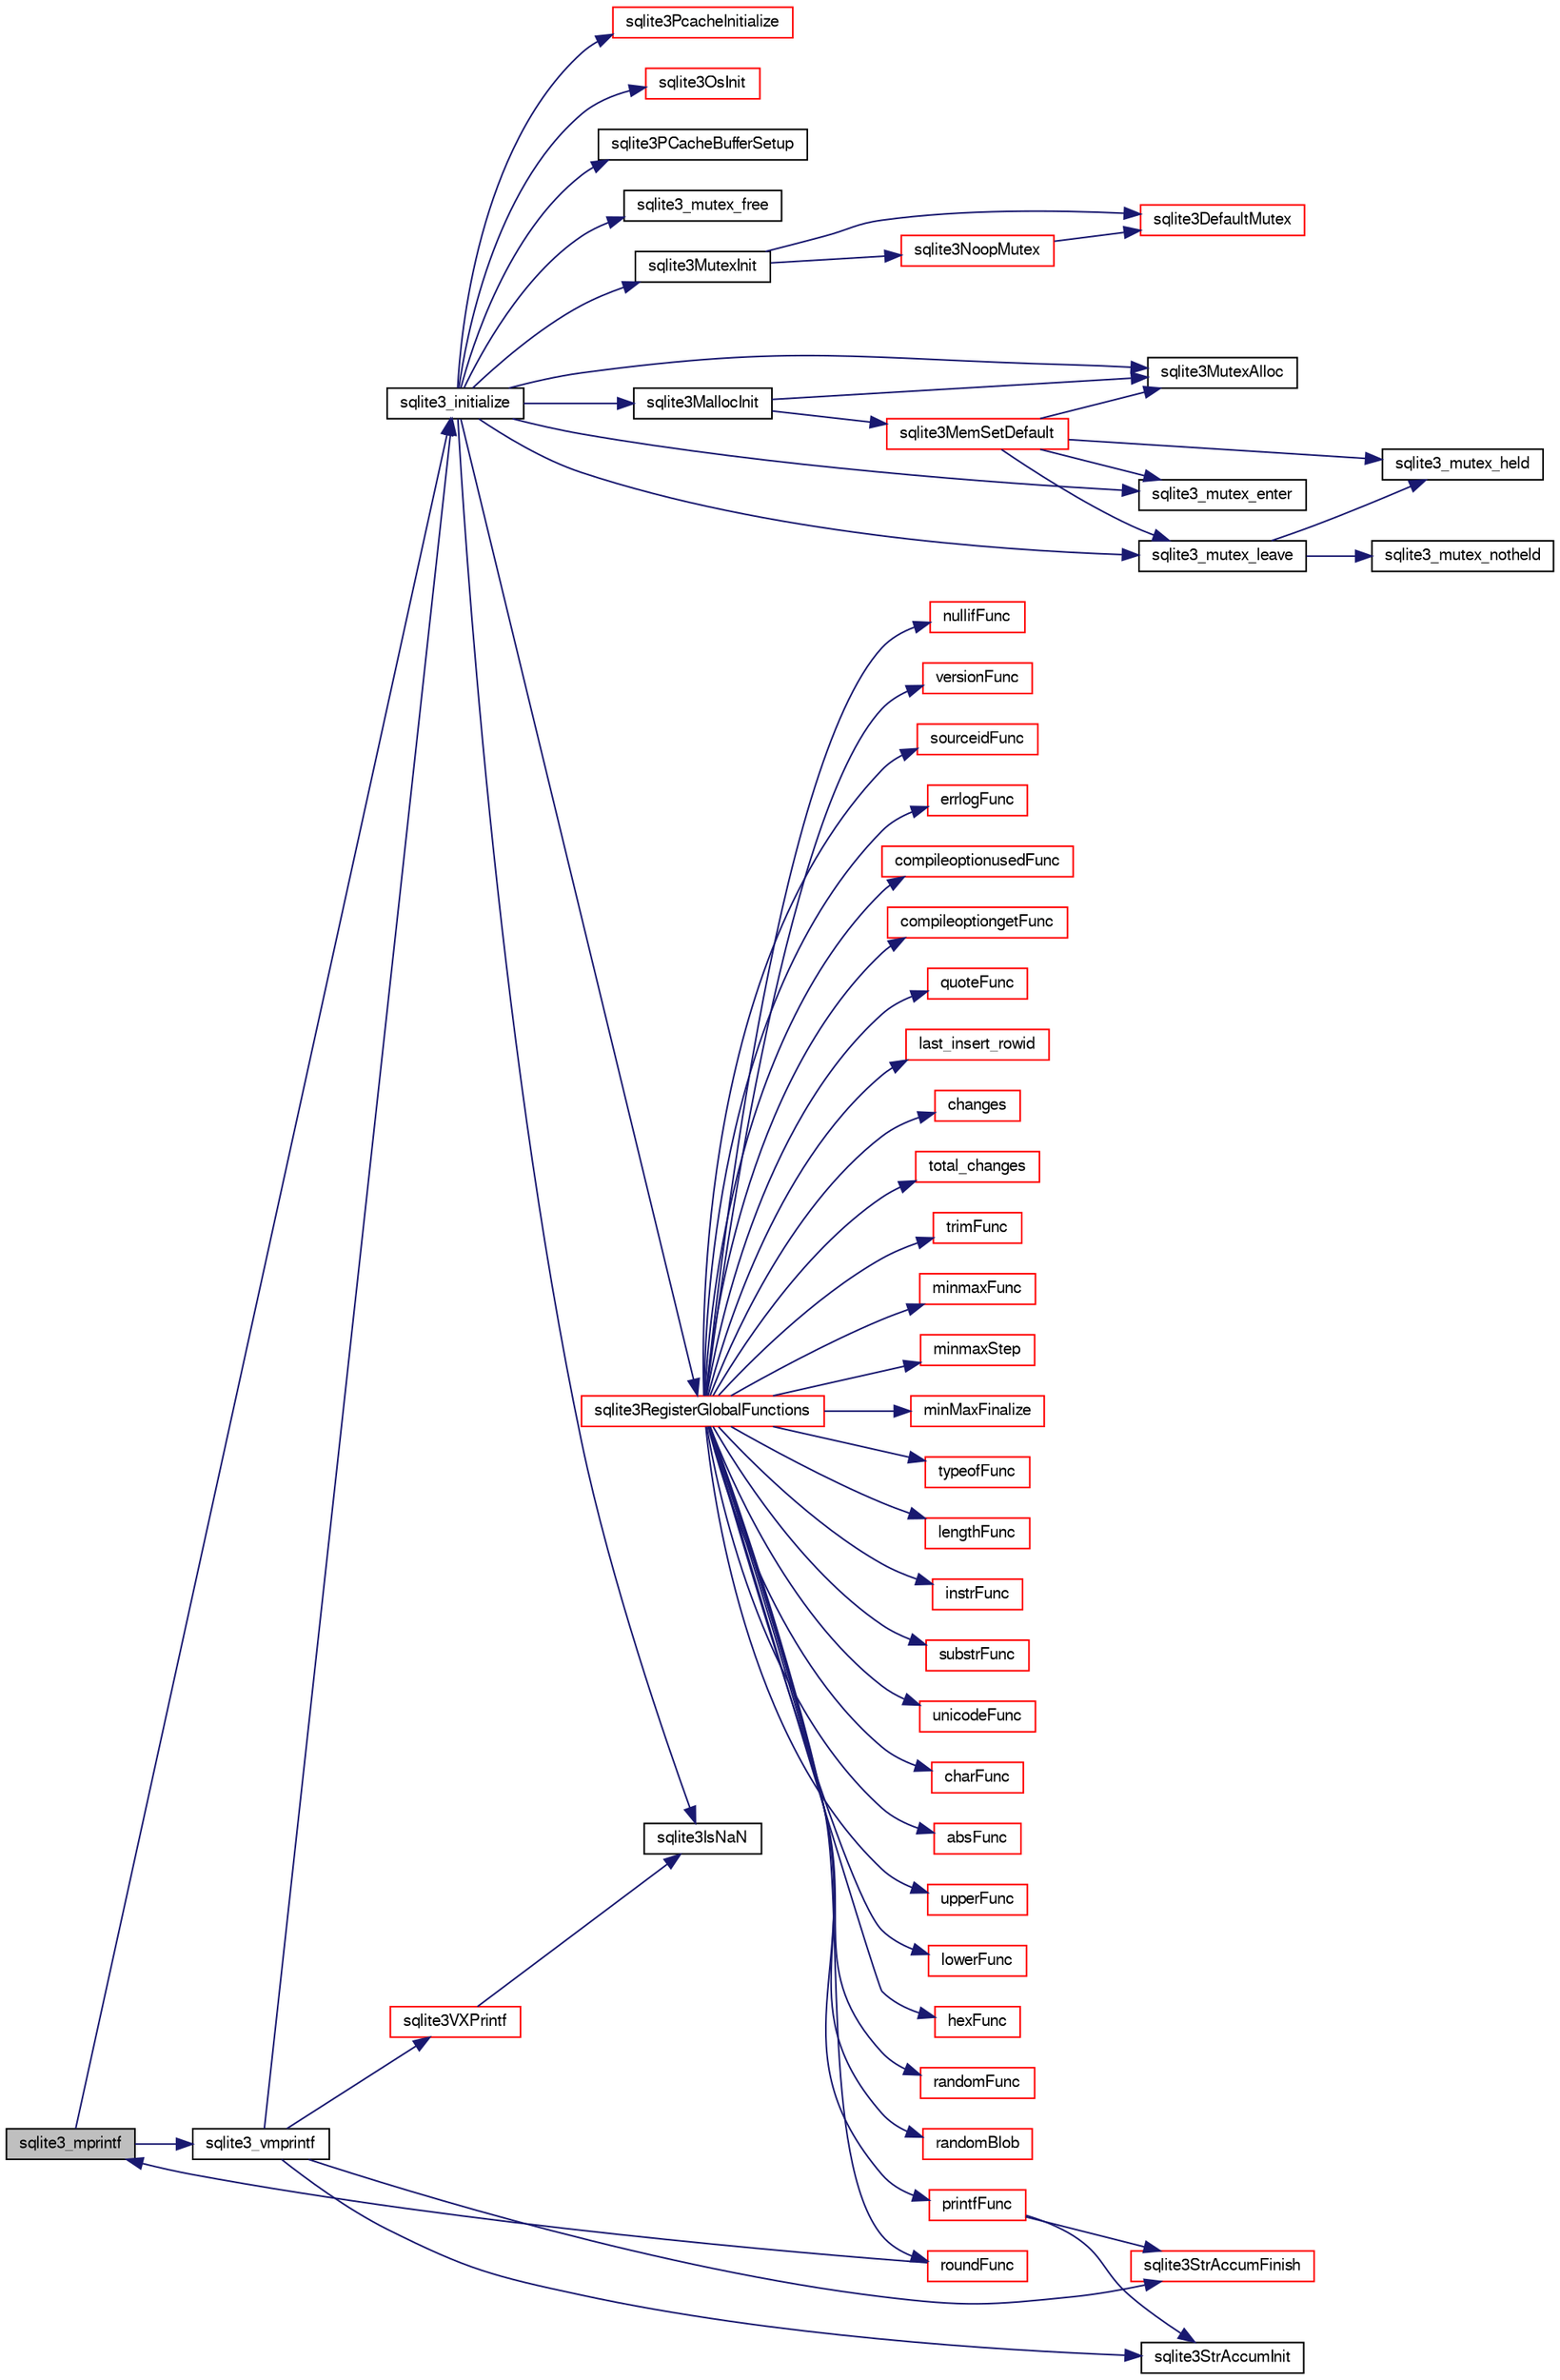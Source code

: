 digraph "sqlite3_mprintf"
{
  edge [fontname="FreeSans",fontsize="10",labelfontname="FreeSans",labelfontsize="10"];
  node [fontname="FreeSans",fontsize="10",shape=record];
  rankdir="LR";
  Node343805 [label="sqlite3_mprintf",height=0.2,width=0.4,color="black", fillcolor="grey75", style="filled", fontcolor="black"];
  Node343805 -> Node343806 [color="midnightblue",fontsize="10",style="solid",fontname="FreeSans"];
  Node343806 [label="sqlite3_initialize",height=0.2,width=0.4,color="black", fillcolor="white", style="filled",URL="$sqlite3_8c.html#ab0c0ee2d5d4cf8b28e9572296a8861df"];
  Node343806 -> Node343807 [color="midnightblue",fontsize="10",style="solid",fontname="FreeSans"];
  Node343807 [label="sqlite3MutexInit",height=0.2,width=0.4,color="black", fillcolor="white", style="filled",URL="$sqlite3_8c.html#a7906afcdd1cdb3d0007eb932398a1158"];
  Node343807 -> Node343808 [color="midnightblue",fontsize="10",style="solid",fontname="FreeSans"];
  Node343808 [label="sqlite3DefaultMutex",height=0.2,width=0.4,color="red", fillcolor="white", style="filled",URL="$sqlite3_8c.html#ac895a71e325f9b2f9b862f737c17aca8"];
  Node343807 -> Node343829 [color="midnightblue",fontsize="10",style="solid",fontname="FreeSans"];
  Node343829 [label="sqlite3NoopMutex",height=0.2,width=0.4,color="red", fillcolor="white", style="filled",URL="$sqlite3_8c.html#a09742cde9ef371d94f8201d2cdb543e4"];
  Node343829 -> Node343808 [color="midnightblue",fontsize="10",style="solid",fontname="FreeSans"];
  Node343806 -> Node343837 [color="midnightblue",fontsize="10",style="solid",fontname="FreeSans"];
  Node343837 [label="sqlite3MutexAlloc",height=0.2,width=0.4,color="black", fillcolor="white", style="filled",URL="$sqlite3_8c.html#a0e3f432ee581f6876b590e7ad7e84e19"];
  Node343806 -> Node343814 [color="midnightblue",fontsize="10",style="solid",fontname="FreeSans"];
  Node343814 [label="sqlite3_mutex_enter",height=0.2,width=0.4,color="black", fillcolor="white", style="filled",URL="$sqlite3_8c.html#a1c12cde690bd89f104de5cbad12a6bf5"];
  Node343806 -> Node343838 [color="midnightblue",fontsize="10",style="solid",fontname="FreeSans"];
  Node343838 [label="sqlite3MallocInit",height=0.2,width=0.4,color="black", fillcolor="white", style="filled",URL="$sqlite3_8c.html#a9e06f9e7cad0d83ce80ab493c9533552"];
  Node343838 -> Node343839 [color="midnightblue",fontsize="10",style="solid",fontname="FreeSans"];
  Node343839 [label="sqlite3MemSetDefault",height=0.2,width=0.4,color="red", fillcolor="white", style="filled",URL="$sqlite3_8c.html#a162fbfd727e92c5f8f72625b5ff62549"];
  Node343839 -> Node343837 [color="midnightblue",fontsize="10",style="solid",fontname="FreeSans"];
  Node343839 -> Node343814 [color="midnightblue",fontsize="10",style="solid",fontname="FreeSans"];
  Node343839 -> Node343820 [color="midnightblue",fontsize="10",style="solid",fontname="FreeSans"];
  Node343820 [label="sqlite3_mutex_leave",height=0.2,width=0.4,color="black", fillcolor="white", style="filled",URL="$sqlite3_8c.html#a5838d235601dbd3c1fa993555c6bcc93"];
  Node343820 -> Node343816 [color="midnightblue",fontsize="10",style="solid",fontname="FreeSans"];
  Node343816 [label="sqlite3_mutex_held",height=0.2,width=0.4,color="black", fillcolor="white", style="filled",URL="$sqlite3_8c.html#acf77da68932b6bc163c5e68547ecc3e7"];
  Node343820 -> Node343821 [color="midnightblue",fontsize="10",style="solid",fontname="FreeSans"];
  Node343821 [label="sqlite3_mutex_notheld",height=0.2,width=0.4,color="black", fillcolor="white", style="filled",URL="$sqlite3_8c.html#a83967c837c1c000d3b5adcfaa688f5dc"];
  Node343839 -> Node343816 [color="midnightblue",fontsize="10",style="solid",fontname="FreeSans"];
  Node343838 -> Node343837 [color="midnightblue",fontsize="10",style="solid",fontname="FreeSans"];
  Node343806 -> Node343820 [color="midnightblue",fontsize="10",style="solid",fontname="FreeSans"];
  Node343806 -> Node343933 [color="midnightblue",fontsize="10",style="solid",fontname="FreeSans"];
  Node343933 [label="sqlite3RegisterGlobalFunctions",height=0.2,width=0.4,color="red", fillcolor="white", style="filled",URL="$sqlite3_8c.html#a9f75bd111010f29e1b8d74344473c4ec"];
  Node343933 -> Node343934 [color="midnightblue",fontsize="10",style="solid",fontname="FreeSans"];
  Node343934 [label="trimFunc",height=0.2,width=0.4,color="red", fillcolor="white", style="filled",URL="$sqlite3_8c.html#afad56dbe7f08139a630156e644b14704"];
  Node343933 -> Node343947 [color="midnightblue",fontsize="10",style="solid",fontname="FreeSans"];
  Node343947 [label="minmaxFunc",height=0.2,width=0.4,color="red", fillcolor="white", style="filled",URL="$sqlite3_8c.html#a4d00f48b948fd73cb70bcfd1efc0bfb0"];
  Node343933 -> Node343956 [color="midnightblue",fontsize="10",style="solid",fontname="FreeSans"];
  Node343956 [label="minmaxStep",height=0.2,width=0.4,color="red", fillcolor="white", style="filled",URL="$sqlite3_8c.html#a5b4c0da0f3b61d7ff25ebd30aa22cca4"];
  Node343933 -> Node343960 [color="midnightblue",fontsize="10",style="solid",fontname="FreeSans"];
  Node343960 [label="minMaxFinalize",height=0.2,width=0.4,color="red", fillcolor="white", style="filled",URL="$sqlite3_8c.html#a0439dd90934a2dee93517c50884d5924"];
  Node343933 -> Node343961 [color="midnightblue",fontsize="10",style="solid",fontname="FreeSans"];
  Node343961 [label="typeofFunc",height=0.2,width=0.4,color="red", fillcolor="white", style="filled",URL="$sqlite3_8c.html#aba6c564ff0d6b017de448469d0fb243f"];
  Node343933 -> Node343962 [color="midnightblue",fontsize="10",style="solid",fontname="FreeSans"];
  Node343962 [label="lengthFunc",height=0.2,width=0.4,color="red", fillcolor="white", style="filled",URL="$sqlite3_8c.html#affdabf006c37c26a1c3e325badb83546"];
  Node343933 -> Node343967 [color="midnightblue",fontsize="10",style="solid",fontname="FreeSans"];
  Node343967 [label="instrFunc",height=0.2,width=0.4,color="red", fillcolor="white", style="filled",URL="$sqlite3_8c.html#a8f86ca540b92ac28aaefaa126170cf8c"];
  Node343933 -> Node343969 [color="midnightblue",fontsize="10",style="solid",fontname="FreeSans"];
  Node343969 [label="substrFunc",height=0.2,width=0.4,color="red", fillcolor="white", style="filled",URL="$sqlite3_8c.html#a8a8739d9af5589338113371e440b2734"];
  Node343933 -> Node343974 [color="midnightblue",fontsize="10",style="solid",fontname="FreeSans"];
  Node343974 [label="printfFunc",height=0.2,width=0.4,color="red", fillcolor="white", style="filled",URL="$sqlite3_8c.html#a80ca21d434c7c5b6668bee721331dda8"];
  Node343974 -> Node343843 [color="midnightblue",fontsize="10",style="solid",fontname="FreeSans"];
  Node343843 [label="sqlite3StrAccumInit",height=0.2,width=0.4,color="black", fillcolor="white", style="filled",URL="$sqlite3_8c.html#aabf95e113b9d54d519cd15a56215f560"];
  Node343974 -> Node343894 [color="midnightblue",fontsize="10",style="solid",fontname="FreeSans"];
  Node343894 [label="sqlite3StrAccumFinish",height=0.2,width=0.4,color="red", fillcolor="white", style="filled",URL="$sqlite3_8c.html#adb7f26b10ac1b847db6f000ef4c2e2ba"];
  Node343933 -> Node343976 [color="midnightblue",fontsize="10",style="solid",fontname="FreeSans"];
  Node343976 [label="unicodeFunc",height=0.2,width=0.4,color="red", fillcolor="white", style="filled",URL="$sqlite3_8c.html#a1d3d012cbe2276d8d713be80884db355"];
  Node343933 -> Node343978 [color="midnightblue",fontsize="10",style="solid",fontname="FreeSans"];
  Node343978 [label="charFunc",height=0.2,width=0.4,color="red", fillcolor="white", style="filled",URL="$sqlite3_8c.html#ab9b72ce47fcea3c3b92e816435a0fd91"];
  Node343933 -> Node343979 [color="midnightblue",fontsize="10",style="solid",fontname="FreeSans"];
  Node343979 [label="absFunc",height=0.2,width=0.4,color="red", fillcolor="white", style="filled",URL="$sqlite3_8c.html#af271994a34f441432d50d7095e0ed23d"];
  Node343933 -> Node343984 [color="midnightblue",fontsize="10",style="solid",fontname="FreeSans"];
  Node343984 [label="roundFunc",height=0.2,width=0.4,color="red", fillcolor="white", style="filled",URL="$sqlite3_8c.html#a8c444ba254edc27891111b76e7ba85e7"];
  Node343984 -> Node343805 [color="midnightblue",fontsize="10",style="solid",fontname="FreeSans"];
  Node343933 -> Node343985 [color="midnightblue",fontsize="10",style="solid",fontname="FreeSans"];
  Node343985 [label="upperFunc",height=0.2,width=0.4,color="red", fillcolor="white", style="filled",URL="$sqlite3_8c.html#a8f26e491f9fd893cdb476c577f39f260"];
  Node343933 -> Node343986 [color="midnightblue",fontsize="10",style="solid",fontname="FreeSans"];
  Node343986 [label="lowerFunc",height=0.2,width=0.4,color="red", fillcolor="white", style="filled",URL="$sqlite3_8c.html#a37a07e2d7c0cb4c521e9c334596c89a7"];
  Node343933 -> Node343987 [color="midnightblue",fontsize="10",style="solid",fontname="FreeSans"];
  Node343987 [label="hexFunc",height=0.2,width=0.4,color="red", fillcolor="white", style="filled",URL="$sqlite3_8c.html#a2e2cd151b75b794723d7c4f30fe57c8b"];
  Node343933 -> Node343988 [color="midnightblue",fontsize="10",style="solid",fontname="FreeSans"];
  Node343988 [label="randomFunc",height=0.2,width=0.4,color="red", fillcolor="white", style="filled",URL="$sqlite3_8c.html#a77905d2b2e1b154cf082f061cfa057dd"];
  Node343933 -> Node343992 [color="midnightblue",fontsize="10",style="solid",fontname="FreeSans"];
  Node343992 [label="randomBlob",height=0.2,width=0.4,color="red", fillcolor="white", style="filled",URL="$sqlite3_8c.html#a2b058708f7f26feb80fce84c3e375d64"];
  Node343933 -> Node343994 [color="midnightblue",fontsize="10",style="solid",fontname="FreeSans"];
  Node343994 [label="nullifFunc",height=0.2,width=0.4,color="red", fillcolor="white", style="filled",URL="$sqlite3_8c.html#aa677b6612cd4e6630438b729f56cd3e6"];
  Node343933 -> Node343995 [color="midnightblue",fontsize="10",style="solid",fontname="FreeSans"];
  Node343995 [label="versionFunc",height=0.2,width=0.4,color="red", fillcolor="white", style="filled",URL="$sqlite3_8c.html#a258a294d68fbf7c6ba528921b2a721bc"];
  Node343933 -> Node343997 [color="midnightblue",fontsize="10",style="solid",fontname="FreeSans"];
  Node343997 [label="sourceidFunc",height=0.2,width=0.4,color="red", fillcolor="white", style="filled",URL="$sqlite3_8c.html#a3ff22be898cc17c2a45a7fa605892c4a"];
  Node343933 -> Node343999 [color="midnightblue",fontsize="10",style="solid",fontname="FreeSans"];
  Node343999 [label="errlogFunc",height=0.2,width=0.4,color="red", fillcolor="white", style="filled",URL="$sqlite3_8c.html#a56d5c8e1f0a43e4c9f8864c27065393f"];
  Node343933 -> Node344000 [color="midnightblue",fontsize="10",style="solid",fontname="FreeSans"];
  Node344000 [label="compileoptionusedFunc",height=0.2,width=0.4,color="red", fillcolor="white", style="filled",URL="$sqlite3_8c.html#ab8caa7140383f5e738f29c859232145f"];
  Node343933 -> Node344003 [color="midnightblue",fontsize="10",style="solid",fontname="FreeSans"];
  Node344003 [label="compileoptiongetFunc",height=0.2,width=0.4,color="red", fillcolor="white", style="filled",URL="$sqlite3_8c.html#a9221f1bc427c499f548f1e50ad1033b0"];
  Node343933 -> Node344005 [color="midnightblue",fontsize="10",style="solid",fontname="FreeSans"];
  Node344005 [label="quoteFunc",height=0.2,width=0.4,color="red", fillcolor="white", style="filled",URL="$sqlite3_8c.html#a8e64c0ef376144dfad6a4a3d499056b8"];
  Node343933 -> Node344006 [color="midnightblue",fontsize="10",style="solid",fontname="FreeSans"];
  Node344006 [label="last_insert_rowid",height=0.2,width=0.4,color="red", fillcolor="white", style="filled",URL="$sqlite3_8c.html#a58bdb5411ca39965cee456c209725009"];
  Node343933 -> Node344008 [color="midnightblue",fontsize="10",style="solid",fontname="FreeSans"];
  Node344008 [label="changes",height=0.2,width=0.4,color="red", fillcolor="white", style="filled",URL="$sqlite3_8c.html#a098b9c6a88d2ab91cdcbd5ee0b4bfe7f"];
  Node343933 -> Node344010 [color="midnightblue",fontsize="10",style="solid",fontname="FreeSans"];
  Node344010 [label="total_changes",height=0.2,width=0.4,color="red", fillcolor="white", style="filled",URL="$sqlite3_8c.html#afad48d3e90d72263d3e8707f56d1ccc9"];
  Node343806 -> Node344079 [color="midnightblue",fontsize="10",style="solid",fontname="FreeSans"];
  Node344079 [label="sqlite3PcacheInitialize",height=0.2,width=0.4,color="red", fillcolor="white", style="filled",URL="$sqlite3_8c.html#a2902c61ddc88bea002c4d69fe4052b1f"];
  Node343806 -> Node344080 [color="midnightblue",fontsize="10",style="solid",fontname="FreeSans"];
  Node344080 [label="sqlite3OsInit",height=0.2,width=0.4,color="red", fillcolor="white", style="filled",URL="$sqlite3_8c.html#afeaa886fe1ca086a30fd278b1d069762"];
  Node343806 -> Node344084 [color="midnightblue",fontsize="10",style="solid",fontname="FreeSans"];
  Node344084 [label="sqlite3PCacheBufferSetup",height=0.2,width=0.4,color="black", fillcolor="white", style="filled",URL="$sqlite3_8c.html#ad18a1eebefdfbc4254f473f7b0101937"];
  Node343806 -> Node344085 [color="midnightblue",fontsize="10",style="solid",fontname="FreeSans"];
  Node344085 [label="sqlite3_mutex_free",height=0.2,width=0.4,color="black", fillcolor="white", style="filled",URL="$sqlite3_8c.html#a2db2e72e08f6873afa9c61b0ec726fec"];
  Node343806 -> Node343869 [color="midnightblue",fontsize="10",style="solid",fontname="FreeSans"];
  Node343869 [label="sqlite3IsNaN",height=0.2,width=0.4,color="black", fillcolor="white", style="filled",URL="$sqlite3_8c.html#aed4d78203877c3486765ccbc7feebb50"];
  Node343805 -> Node344086 [color="midnightblue",fontsize="10",style="solid",fontname="FreeSans"];
  Node344086 [label="sqlite3_vmprintf",height=0.2,width=0.4,color="black", fillcolor="white", style="filled",URL="$sqlite3_8c.html#af83565027bac906c1485cb8b3516686b"];
  Node344086 -> Node343806 [color="midnightblue",fontsize="10",style="solid",fontname="FreeSans"];
  Node344086 -> Node343843 [color="midnightblue",fontsize="10",style="solid",fontname="FreeSans"];
  Node344086 -> Node343844 [color="midnightblue",fontsize="10",style="solid",fontname="FreeSans"];
  Node343844 [label="sqlite3VXPrintf",height=0.2,width=0.4,color="red", fillcolor="white", style="filled",URL="$sqlite3_8c.html#a63c25806c9bd4a2b76f9a0eb232c6bde"];
  Node343844 -> Node343869 [color="midnightblue",fontsize="10",style="solid",fontname="FreeSans"];
  Node344086 -> Node343894 [color="midnightblue",fontsize="10",style="solid",fontname="FreeSans"];
}
